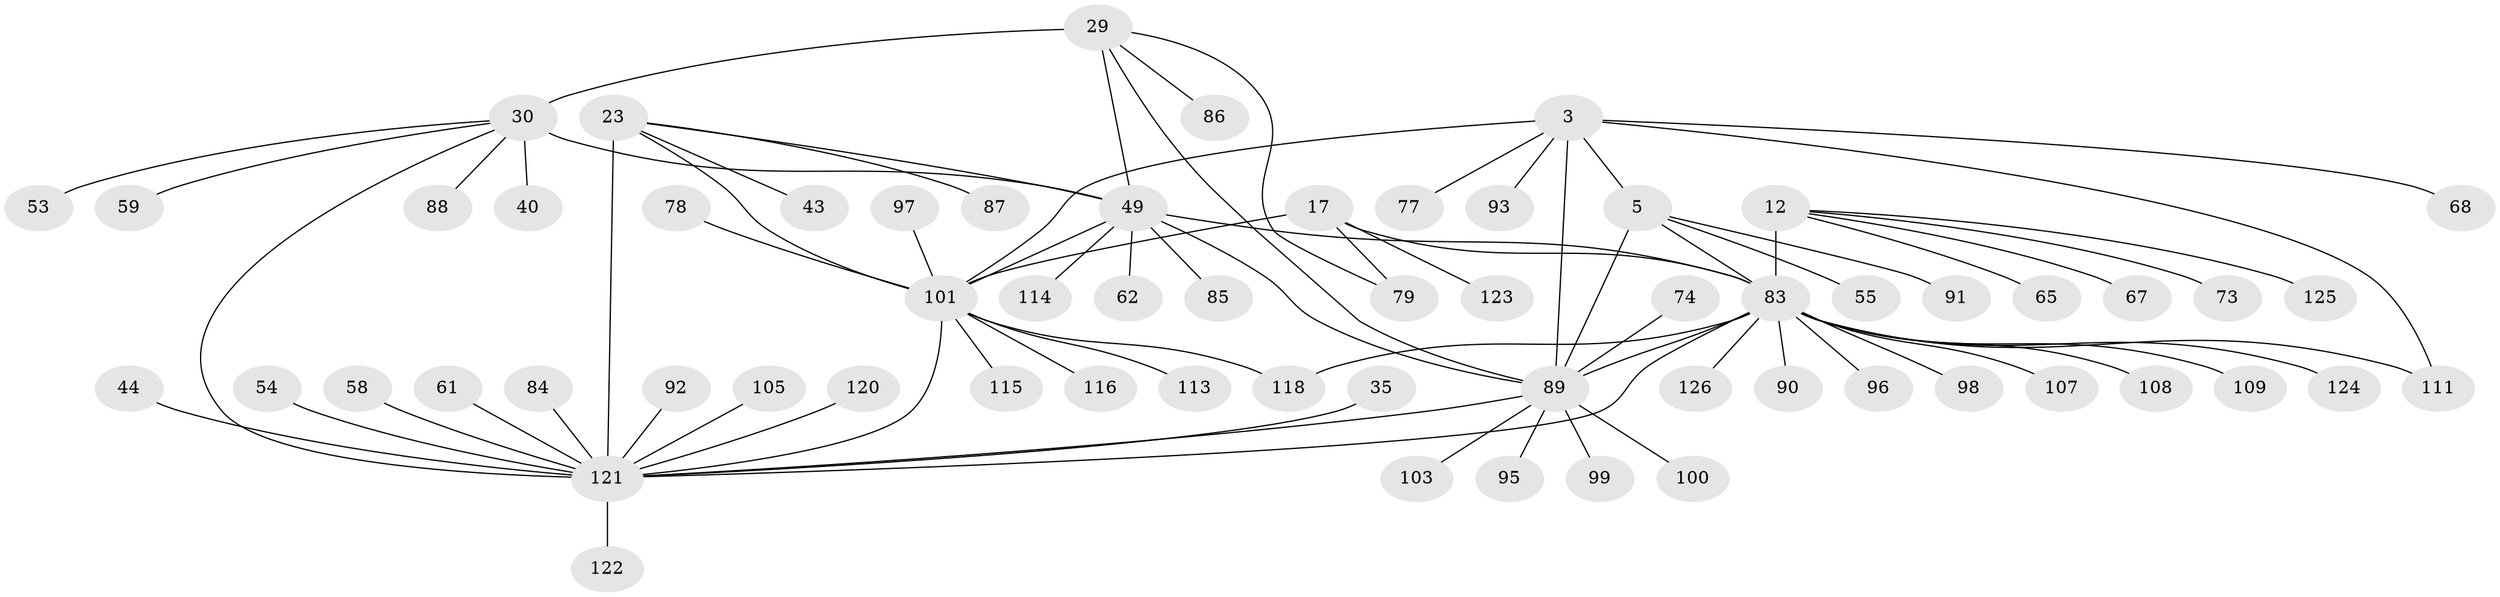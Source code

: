 // original degree distribution, {7: 0.047619047619047616, 6: 0.031746031746031744, 8: 0.07142857142857142, 12: 0.023809523809523808, 13: 0.007936507936507936, 9: 0.023809523809523808, 11: 0.031746031746031744, 2: 0.1349206349206349, 1: 0.5793650793650794, 4: 0.007936507936507936, 3: 0.03968253968253968}
// Generated by graph-tools (version 1.1) at 2025/54/03/09/25 04:54:54]
// undirected, 63 vertices, 77 edges
graph export_dot {
graph [start="1"]
  node [color=gray90,style=filled];
  3 [super="+1"];
  5 [super="+2"];
  12 [super="+7"];
  17 [super="+14"];
  23 [super="+19"];
  29 [super="+27"];
  30 [super="+26"];
  35;
  40;
  43;
  44;
  49 [super="+28+38"];
  53;
  54;
  55;
  58;
  59;
  61;
  62;
  65;
  67;
  68;
  73;
  74;
  77;
  78;
  79;
  83 [super="+82"];
  84;
  85;
  86;
  87;
  88;
  89 [super="+6+32+34+48+66"];
  90 [super="+80"];
  91;
  92;
  93;
  95;
  96 [super="+46+60"];
  97;
  98;
  99;
  100;
  101 [super="+18+16+42+52+56+63"];
  103;
  105 [super="+94"];
  107;
  108;
  109 [super="+39"];
  111 [super="+106"];
  113 [super="+104"];
  114;
  115;
  116;
  118 [super="+112"];
  120 [super="+76+119"];
  121 [super="+33+117+110"];
  122 [super="+81"];
  123 [super="+102"];
  124 [super="+31"];
  125;
  126;
  3 -- 5 [weight=4];
  3 -- 68;
  3 -- 93;
  3 -- 77;
  3 -- 111;
  3 -- 89 [weight=4];
  3 -- 101;
  5 -- 55;
  5 -- 91;
  5 -- 89 [weight=4];
  5 -- 83;
  12 -- 125;
  12 -- 65;
  12 -- 67;
  12 -- 73;
  12 -- 83 [weight=8];
  17 -- 79;
  17 -- 123;
  17 -- 83;
  17 -- 101 [weight=8];
  23 -- 49;
  23 -- 87;
  23 -- 43;
  23 -- 121 [weight=8];
  23 -- 101;
  29 -- 30 [weight=4];
  29 -- 86;
  29 -- 79;
  29 -- 89;
  29 -- 49 [weight=4];
  30 -- 40;
  30 -- 53;
  30 -- 88;
  30 -- 59;
  30 -- 121 [weight=2];
  30 -- 49 [weight=4];
  35 -- 121;
  44 -- 121;
  49 -- 101;
  49 -- 114;
  49 -- 83;
  49 -- 85;
  49 -- 89;
  49 -- 62;
  54 -- 121;
  58 -- 121;
  61 -- 121;
  74 -- 89;
  78 -- 101;
  83 -- 89 [weight=2];
  83 -- 90;
  83 -- 96;
  83 -- 98;
  83 -- 107;
  83 -- 108;
  83 -- 109;
  83 -- 111;
  83 -- 118;
  83 -- 124;
  83 -- 126;
  83 -- 121 [weight=3];
  84 -- 121;
  89 -- 99;
  89 -- 100;
  89 -- 103;
  89 -- 95;
  89 -- 121;
  92 -- 121;
  97 -- 101;
  101 -- 113;
  101 -- 116;
  101 -- 118;
  101 -- 121;
  101 -- 115;
  105 -- 121;
  120 -- 121;
  121 -- 122;
}
